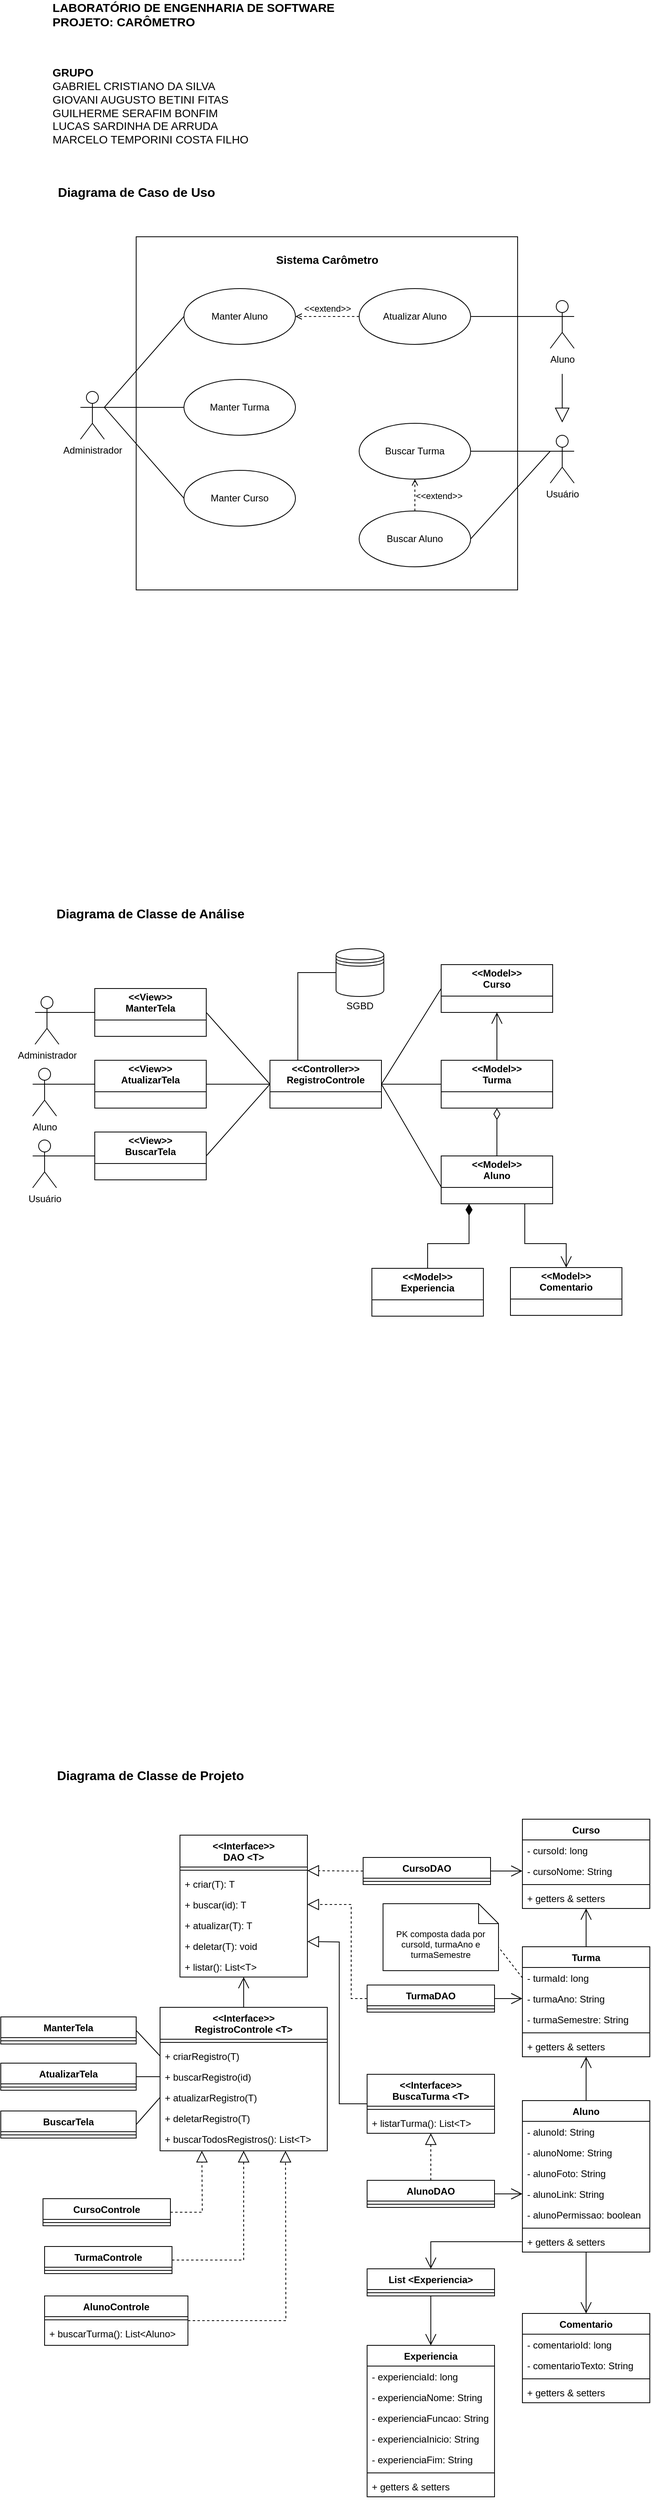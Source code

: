 <mxfile version="24.7.8">
  <diagram name="Page-1" id="gHoctX7T37AAvz-_zObV">
    <mxGraphModel dx="880" dy="483" grid="1" gridSize="10" guides="1" tooltips="1" connect="1" arrows="1" fold="1" page="1" pageScale="1" pageWidth="850" pageHeight="1100" math="0" shadow="0">
      <root>
        <mxCell id="0" />
        <mxCell id="1" parent="0" />
        <mxCell id="jtaIMVUOKQbFZ3Qx_FAC-17" value="" style="rounded=0;whiteSpace=wrap;html=1;fillColor=none;" parent="1" vertex="1">
          <mxGeometry x="185" y="334" width="479" height="443" as="geometry" />
        </mxCell>
        <mxCell id="jtaIMVUOKQbFZ3Qx_FAC-8" value="Manter Turma" style="ellipse;whiteSpace=wrap;html=1;" parent="1" vertex="1">
          <mxGeometry x="245" y="513" width="140" height="70" as="geometry" />
        </mxCell>
        <mxCell id="jtaIMVUOKQbFZ3Qx_FAC-10" value="" style="endArrow=none;html=1;rounded=0;entryX=0;entryY=0.5;entryDx=0;entryDy=0;exitX=1;exitY=0.333;exitDx=0;exitDy=0;exitPerimeter=0;" parent="1" source="1KVN0zQxhIOZLRA4CQc6-15" target="jtaIMVUOKQbFZ3Qx_FAC-8" edge="1">
          <mxGeometry width="50" height="50" relative="1" as="geometry">
            <mxPoint x="84" y="107" as="sourcePoint" />
            <mxPoint x="245" y="144" as="targetPoint" />
          </mxGeometry>
        </mxCell>
        <mxCell id="jtaIMVUOKQbFZ3Qx_FAC-12" value="Sistema Carômetro" style="text;html=1;align=center;verticalAlign=middle;whiteSpace=wrap;rounded=0;fontStyle=1;fontSize=14;" parent="1" vertex="1">
          <mxGeometry x="356.5" y="348" width="136" height="30" as="geometry" />
        </mxCell>
        <mxCell id="jtaIMVUOKQbFZ3Qx_FAC-15" value="Buscar Turma" style="ellipse;whiteSpace=wrap;html=1;" parent="1" vertex="1">
          <mxGeometry x="465" y="568" width="140" height="70" as="geometry" />
        </mxCell>
        <mxCell id="jtaIMVUOKQbFZ3Qx_FAC-16" value="" style="endArrow=none;html=1;rounded=0;entryX=1;entryY=0.5;entryDx=0;entryDy=0;exitX=0;exitY=0.333;exitDx=0;exitDy=0;exitPerimeter=0;" parent="1" source="1KVN0zQxhIOZLRA4CQc6-16" target="jtaIMVUOKQbFZ3Qx_FAC-15" edge="1">
          <mxGeometry width="50" height="50" relative="1" as="geometry">
            <mxPoint x="675" y="648" as="sourcePoint" />
            <mxPoint x="408" y="669" as="targetPoint" />
          </mxGeometry>
        </mxCell>
        <mxCell id="1KVN0zQxhIOZLRA4CQc6-3" value="Buscar Aluno" style="ellipse;whiteSpace=wrap;html=1;" parent="1" vertex="1">
          <mxGeometry x="465" y="678" width="140" height="70" as="geometry" />
        </mxCell>
        <mxCell id="1KVN0zQxhIOZLRA4CQc6-4" value="&amp;lt;&amp;lt;extend&amp;gt;&amp;gt;" style="html=1;verticalAlign=bottom;labelBackgroundColor=none;endArrow=open;endFill=0;dashed=1;rounded=0;exitX=0.5;exitY=0;exitDx=0;exitDy=0;entryX=0.5;entryY=1;entryDx=0;entryDy=0;" parent="1" source="1KVN0zQxhIOZLRA4CQc6-3" target="jtaIMVUOKQbFZ3Qx_FAC-15" edge="1">
          <mxGeometry x="-0.5" y="-30" width="160" relative="1" as="geometry">
            <mxPoint x="356" y="678" as="sourcePoint" />
            <mxPoint x="516" y="678" as="targetPoint" />
            <mxPoint as="offset" />
          </mxGeometry>
        </mxCell>
        <mxCell id="1KVN0zQxhIOZLRA4CQc6-11" value="Diagrama de Caso de Uso" style="text;html=1;align=center;verticalAlign=middle;whiteSpace=wrap;rounded=0;fontSize=16;fontStyle=1" parent="1" vertex="1">
          <mxGeometry x="78" y="263" width="215" height="30" as="geometry" />
        </mxCell>
        <mxCell id="1KVN0zQxhIOZLRA4CQc6-12" value="Diagrama de Classe de Análise" style="text;html=1;align=center;verticalAlign=middle;whiteSpace=wrap;rounded=0;fontSize=16;fontStyle=1" parent="1" vertex="1">
          <mxGeometry x="78" y="1168" width="250" height="30" as="geometry" />
        </mxCell>
        <mxCell id="1KVN0zQxhIOZLRA4CQc6-15" value="Administrador" style="shape=umlActor;verticalLabelPosition=bottom;verticalAlign=top;html=1;" parent="1" vertex="1">
          <mxGeometry x="115" y="528" width="30" height="60" as="geometry" />
        </mxCell>
        <mxCell id="1KVN0zQxhIOZLRA4CQc6-16" value="Usuário" style="shape=umlActor;verticalLabelPosition=bottom;verticalAlign=top;html=1;" parent="1" vertex="1">
          <mxGeometry x="705" y="583" width="30" height="60" as="geometry" />
        </mxCell>
        <mxCell id="1KVN0zQxhIOZLRA4CQc6-23" value="Atualizar Aluno" style="ellipse;whiteSpace=wrap;html=1;" parent="1" vertex="1">
          <mxGeometry x="465" y="399" width="140" height="70" as="geometry" />
        </mxCell>
        <mxCell id="1KVN0zQxhIOZLRA4CQc6-24" value="" style="endArrow=none;html=1;rounded=0;entryX=1;entryY=0.5;entryDx=0;entryDy=0;exitX=0;exitY=0.333;exitDx=0;exitDy=0;exitPerimeter=0;" parent="1" source="1KVN0zQxhIOZLRA4CQc6-106" target="1KVN0zQxhIOZLRA4CQc6-23" edge="1">
          <mxGeometry width="50" height="50" relative="1" as="geometry">
            <mxPoint x="705" y="491.5" as="sourcePoint" />
            <mxPoint x="214" y="404" as="targetPoint" />
          </mxGeometry>
        </mxCell>
        <mxCell id="1KVN0zQxhIOZLRA4CQc6-27" value="Manter Curso" style="ellipse;whiteSpace=wrap;html=1;" parent="1" vertex="1">
          <mxGeometry x="245" y="627" width="140" height="70" as="geometry" />
        </mxCell>
        <mxCell id="1KVN0zQxhIOZLRA4CQc6-28" value="Manter Aluno" style="ellipse;whiteSpace=wrap;html=1;" parent="1" vertex="1">
          <mxGeometry x="245" y="399" width="140" height="70" as="geometry" />
        </mxCell>
        <mxCell id="1KVN0zQxhIOZLRA4CQc6-52" value="" style="endArrow=none;html=1;rounded=0;entryX=0;entryY=0.5;entryDx=0;entryDy=0;exitX=1;exitY=0.333;exitDx=0;exitDy=0;exitPerimeter=0;" parent="1" source="1KVN0zQxhIOZLRA4CQc6-15" target="1KVN0zQxhIOZLRA4CQc6-28" edge="1">
          <mxGeometry width="50" height="50" relative="1" as="geometry">
            <mxPoint x="104" y="155" as="sourcePoint" />
            <mxPoint x="255" y="155" as="targetPoint" />
          </mxGeometry>
        </mxCell>
        <mxCell id="1KVN0zQxhIOZLRA4CQc6-97" value="&lt;p style=&quot;margin:0px;margin-top:4px;text-align:center;&quot;&gt;&lt;b&gt;&amp;lt;&amp;lt;View&amp;gt;&amp;gt;&lt;br&gt;Manter&lt;/b&gt;&lt;b&gt;Tela&lt;/b&gt;&lt;/p&gt;&lt;hr style=&quot;border-style:solid;&quot; size=&quot;1&quot;&gt;&lt;div style=&quot;height:2px;&quot;&gt;&lt;/div&gt;" style="verticalAlign=top;align=left;overflow=fill;html=1;whiteSpace=wrap;" parent="1" vertex="1">
          <mxGeometry x="133" y="1277" width="140" height="60" as="geometry" />
        </mxCell>
        <mxCell id="1KVN0zQxhIOZLRA4CQc6-98" value="&lt;p style=&quot;margin:0px;margin-top:4px;text-align:center;&quot;&gt;&lt;b&gt;&amp;lt;&amp;lt;View&amp;gt;&amp;gt;&lt;br&gt;Busca&lt;/b&gt;&lt;b&gt;rTela&lt;/b&gt;&lt;/p&gt;&lt;hr style=&quot;border-style:solid;&quot; size=&quot;1&quot;&gt;&lt;div style=&quot;height:2px;&quot;&gt;&lt;/div&gt;" style="verticalAlign=top;align=left;overflow=fill;html=1;whiteSpace=wrap;" parent="1" vertex="1">
          <mxGeometry x="133" y="1457" width="140" height="60" as="geometry" />
        </mxCell>
        <mxCell id="1KVN0zQxhIOZLRA4CQc6-102" value="" style="endArrow=none;html=1;rounded=0;entryX=1;entryY=0.5;entryDx=0;entryDy=0;exitX=0;exitY=0.333;exitDx=0;exitDy=0;exitPerimeter=0;" parent="1" source="1KVN0zQxhIOZLRA4CQc6-16" target="1KVN0zQxhIOZLRA4CQc6-3" edge="1">
          <mxGeometry width="50" height="50" relative="1" as="geometry">
            <mxPoint x="115" y="613" as="sourcePoint" />
            <mxPoint x="266" y="613" as="targetPoint" />
          </mxGeometry>
        </mxCell>
        <mxCell id="1KVN0zQxhIOZLRA4CQc6-106" value="Aluno" style="shape=umlActor;verticalLabelPosition=bottom;verticalAlign=top;html=1;" parent="1" vertex="1">
          <mxGeometry x="705" y="414" width="30" height="60" as="geometry" />
        </mxCell>
        <mxCell id="1KVN0zQxhIOZLRA4CQc6-108" value="&amp;lt;&amp;lt;extend&amp;gt;&amp;gt;" style="html=1;verticalAlign=bottom;labelBackgroundColor=none;endArrow=open;endFill=0;dashed=1;rounded=0;exitX=0;exitY=0.5;exitDx=0;exitDy=0;entryX=1;entryY=0.5;entryDx=0;entryDy=0;" parent="1" source="1KVN0zQxhIOZLRA4CQc6-23" target="1KVN0zQxhIOZLRA4CQc6-28" edge="1">
          <mxGeometry y="-1" width="160" relative="1" as="geometry">
            <mxPoint x="545" y="543" as="sourcePoint" />
            <mxPoint x="545" y="503" as="targetPoint" />
            <mxPoint as="offset" />
          </mxGeometry>
        </mxCell>
        <mxCell id="1KVN0zQxhIOZLRA4CQc6-115" value="&lt;p style=&quot;margin:0px;margin-top:4px;text-align:center;&quot;&gt;&lt;b&gt;&amp;lt;&amp;lt;Controller&amp;gt;&amp;gt;&lt;br&gt;Registro&lt;/b&gt;&lt;b&gt;Controle&lt;/b&gt;&lt;/p&gt;&lt;hr size=&quot;1&quot; style=&quot;border-style:solid;&quot;&gt;&lt;div style=&quot;height:2px;&quot;&gt;&lt;/div&gt;" style="verticalAlign=top;align=left;overflow=fill;html=1;whiteSpace=wrap;" parent="1" vertex="1">
          <mxGeometry x="353" y="1367" width="140" height="60" as="geometry" />
        </mxCell>
        <mxCell id="1KVN0zQxhIOZLRA4CQc6-116" value="" style="endArrow=none;html=1;rounded=0;entryX=0;entryY=0.5;entryDx=0;entryDy=0;exitX=1;exitY=0.5;exitDx=0;exitDy=0;" parent="1" source="1KVN0zQxhIOZLRA4CQc6-98" target="1KVN0zQxhIOZLRA4CQc6-115" edge="1">
          <mxGeometry width="50" height="50" relative="1" as="geometry">
            <mxPoint x="193" y="1397" as="sourcePoint" />
            <mxPoint x="243" y="1347" as="targetPoint" />
          </mxGeometry>
        </mxCell>
        <mxCell id="1KVN0zQxhIOZLRA4CQc6-117" value="&lt;p style=&quot;margin:0px;margin-top:4px;text-align:center;&quot;&gt;&lt;b&gt;&amp;lt;&amp;lt;Model&amp;gt;&amp;gt;&lt;br&gt;Curso&lt;/b&gt;&lt;br&gt;&lt;/p&gt;&lt;hr size=&quot;1&quot; style=&quot;border-style:solid;&quot;&gt;&lt;div style=&quot;height:2px;&quot;&gt;&lt;/div&gt;" style="verticalAlign=top;align=left;overflow=fill;html=1;whiteSpace=wrap;" parent="1" vertex="1">
          <mxGeometry x="568" y="1247" width="140" height="60" as="geometry" />
        </mxCell>
        <mxCell id="1KVN0zQxhIOZLRA4CQc6-118" value="" style="endArrow=none;html=1;rounded=0;entryX=0;entryY=0.5;entryDx=0;entryDy=0;exitX=1;exitY=0.5;exitDx=0;exitDy=0;" parent="1" source="1KVN0zQxhIOZLRA4CQc6-97" target="1KVN0zQxhIOZLRA4CQc6-115" edge="1">
          <mxGeometry width="50" height="50" relative="1" as="geometry">
            <mxPoint x="283" y="1527" as="sourcePoint" />
            <mxPoint x="353" y="1417" as="targetPoint" />
          </mxGeometry>
        </mxCell>
        <mxCell id="1KVN0zQxhIOZLRA4CQc6-119" value="&lt;p style=&quot;margin:0px;margin-top:4px;text-align:center;&quot;&gt;&lt;b&gt;&amp;lt;&amp;lt;Model&amp;gt;&amp;gt;&lt;br&gt;&lt;/b&gt;&lt;b&gt;Turma&lt;/b&gt;&lt;br&gt;&lt;/p&gt;&lt;hr size=&quot;1&quot; style=&quot;border-style:solid;&quot;&gt;&lt;div style=&quot;height:2px;&quot;&gt;&lt;/div&gt;" style="verticalAlign=top;align=left;overflow=fill;html=1;whiteSpace=wrap;" parent="1" vertex="1">
          <mxGeometry x="568" y="1367" width="140" height="60" as="geometry" />
        </mxCell>
        <mxCell id="1KVN0zQxhIOZLRA4CQc6-120" value="&lt;p style=&quot;margin:0px;margin-top:4px;text-align:center;&quot;&gt;&lt;b&gt;&amp;lt;&amp;lt;Model&amp;gt;&amp;gt;&lt;br&gt;&lt;/b&gt;&lt;b&gt;Aluno&lt;/b&gt;&lt;br&gt;&lt;/p&gt;&lt;hr size=&quot;1&quot; style=&quot;border-style:solid;&quot;&gt;&lt;div style=&quot;height:2px;&quot;&gt;&lt;/div&gt;" style="verticalAlign=top;align=left;overflow=fill;html=1;whiteSpace=wrap;" parent="1" vertex="1">
          <mxGeometry x="568" y="1487" width="140" height="60" as="geometry" />
        </mxCell>
        <mxCell id="1KVN0zQxhIOZLRA4CQc6-121" value="" style="endArrow=none;html=1;rounded=0;entryX=0;entryY=0.5;entryDx=0;entryDy=0;exitX=1;exitY=0.5;exitDx=0;exitDy=0;" parent="1" source="1KVN0zQxhIOZLRA4CQc6-115" target="1KVN0zQxhIOZLRA4CQc6-117" edge="1">
          <mxGeometry width="50" height="50" relative="1" as="geometry">
            <mxPoint x="283" y="1287" as="sourcePoint" />
            <mxPoint x="363" y="1407" as="targetPoint" />
          </mxGeometry>
        </mxCell>
        <mxCell id="1KVN0zQxhIOZLRA4CQc6-122" value="" style="endArrow=none;html=1;rounded=0;entryX=0;entryY=0.5;entryDx=0;entryDy=0;exitX=1;exitY=0.5;exitDx=0;exitDy=0;" parent="1" source="1KVN0zQxhIOZLRA4CQc6-115" target="1KVN0zQxhIOZLRA4CQc6-119" edge="1">
          <mxGeometry width="50" height="50" relative="1" as="geometry">
            <mxPoint x="293" y="1297" as="sourcePoint" />
            <mxPoint x="373" y="1417" as="targetPoint" />
          </mxGeometry>
        </mxCell>
        <mxCell id="1KVN0zQxhIOZLRA4CQc6-123" value="" style="endArrow=none;html=1;rounded=0;entryX=0;entryY=0.65;entryDx=0;entryDy=0;exitX=1;exitY=0.5;exitDx=0;exitDy=0;entryPerimeter=0;" parent="1" source="1KVN0zQxhIOZLRA4CQc6-115" target="1KVN0zQxhIOZLRA4CQc6-120" edge="1">
          <mxGeometry width="50" height="50" relative="1" as="geometry">
            <mxPoint x="303" y="1307" as="sourcePoint" />
            <mxPoint x="383" y="1427" as="targetPoint" />
          </mxGeometry>
        </mxCell>
        <mxCell id="1KVN0zQxhIOZLRA4CQc6-124" value="" style="endArrow=open;html=1;rounded=0;entryX=0.5;entryY=1;entryDx=0;entryDy=0;endFill=0;endSize=12;" parent="1" source="1KVN0zQxhIOZLRA4CQc6-119" target="1KVN0zQxhIOZLRA4CQc6-117" edge="1">
          <mxGeometry width="50" height="50" relative="1" as="geometry">
            <mxPoint x="503" y="1407" as="sourcePoint" />
            <mxPoint x="582" y="1287" as="targetPoint" />
          </mxGeometry>
        </mxCell>
        <mxCell id="1KVN0zQxhIOZLRA4CQc6-125" value="" style="endArrow=diamondThin;html=1;rounded=0;entryX=0.5;entryY=1;entryDx=0;entryDy=0;exitX=0.5;exitY=0;exitDx=0;exitDy=0;endFill=0;endSize=12;" parent="1" source="1KVN0zQxhIOZLRA4CQc6-120" target="1KVN0zQxhIOZLRA4CQc6-119" edge="1">
          <mxGeometry width="50" height="50" relative="1" as="geometry">
            <mxPoint x="652" y="1377" as="sourcePoint" />
            <mxPoint x="652" y="1317" as="targetPoint" />
          </mxGeometry>
        </mxCell>
        <mxCell id="1KVN0zQxhIOZLRA4CQc6-130" value="Diagrama de Classe de Projeto" style="text;html=1;align=center;verticalAlign=middle;whiteSpace=wrap;rounded=0;fontSize=16;fontStyle=1" parent="1" vertex="1">
          <mxGeometry x="78" y="2249" width="250" height="30" as="geometry" />
        </mxCell>
        <mxCell id="EvT7SsRlxUWs8ee3FD5g-1" value="Curso" style="swimlane;fontStyle=1;align=center;verticalAlign=top;childLayout=stackLayout;horizontal=1;startSize=26;horizontalStack=0;resizeParent=1;resizeParentMax=0;resizeLast=0;collapsible=1;marginBottom=0;whiteSpace=wrap;html=1;" parent="1" vertex="1">
          <mxGeometry x="670" y="2319" width="160" height="112" as="geometry" />
        </mxCell>
        <mxCell id="EvT7SsRlxUWs8ee3FD5g-42" value="- cursoId: long" style="text;strokeColor=none;fillColor=none;align=left;verticalAlign=top;spacingLeft=4;spacingRight=4;overflow=hidden;rotatable=0;points=[[0,0.5],[1,0.5]];portConstraint=eastwest;whiteSpace=wrap;html=1;" parent="EvT7SsRlxUWs8ee3FD5g-1" vertex="1">
          <mxGeometry y="26" width="160" height="26" as="geometry" />
        </mxCell>
        <mxCell id="EvT7SsRlxUWs8ee3FD5g-5" value="- cursoNome: String" style="text;strokeColor=none;fillColor=none;align=left;verticalAlign=top;spacingLeft=4;spacingRight=4;overflow=hidden;rotatable=0;points=[[0,0.5],[1,0.5]];portConstraint=eastwest;whiteSpace=wrap;html=1;" parent="EvT7SsRlxUWs8ee3FD5g-1" vertex="1">
          <mxGeometry y="52" width="160" height="26" as="geometry" />
        </mxCell>
        <mxCell id="EvT7SsRlxUWs8ee3FD5g-3" value="" style="line;strokeWidth=1;fillColor=none;align=left;verticalAlign=middle;spacingTop=-1;spacingLeft=3;spacingRight=3;rotatable=0;labelPosition=right;points=[];portConstraint=eastwest;strokeColor=inherit;" parent="EvT7SsRlxUWs8ee3FD5g-1" vertex="1">
          <mxGeometry y="78" width="160" height="8" as="geometry" />
        </mxCell>
        <mxCell id="EvT7SsRlxUWs8ee3FD5g-4" value="+ getters &amp;amp; setters" style="text;strokeColor=none;fillColor=none;align=left;verticalAlign=top;spacingLeft=4;spacingRight=4;overflow=hidden;rotatable=0;points=[[0,0.5],[1,0.5]];portConstraint=eastwest;whiteSpace=wrap;html=1;" parent="EvT7SsRlxUWs8ee3FD5g-1" vertex="1">
          <mxGeometry y="86" width="160" height="26" as="geometry" />
        </mxCell>
        <mxCell id="EvT7SsRlxUWs8ee3FD5g-6" value="Turma" style="swimlane;fontStyle=1;align=center;verticalAlign=top;childLayout=stackLayout;horizontal=1;startSize=26;horizontalStack=0;resizeParent=1;resizeParentMax=0;resizeLast=0;collapsible=1;marginBottom=0;whiteSpace=wrap;html=1;" parent="1" vertex="1">
          <mxGeometry x="670" y="2479" width="160" height="138" as="geometry" />
        </mxCell>
        <mxCell id="EvT7SsRlxUWs8ee3FD5g-43" value="- turmaId: long" style="text;strokeColor=none;fillColor=none;align=left;verticalAlign=top;spacingLeft=4;spacingRight=4;overflow=hidden;rotatable=0;points=[[0,0.5],[1,0.5]];portConstraint=eastwest;whiteSpace=wrap;html=1;" parent="EvT7SsRlxUWs8ee3FD5g-6" vertex="1">
          <mxGeometry y="26" width="160" height="26" as="geometry" />
        </mxCell>
        <mxCell id="EvT7SsRlxUWs8ee3FD5g-7" value="- turmaAno: String" style="text;strokeColor=none;fillColor=none;align=left;verticalAlign=top;spacingLeft=4;spacingRight=4;overflow=hidden;rotatable=0;points=[[0,0.5],[1,0.5]];portConstraint=eastwest;whiteSpace=wrap;html=1;" parent="EvT7SsRlxUWs8ee3FD5g-6" vertex="1">
          <mxGeometry y="52" width="160" height="26" as="geometry" />
        </mxCell>
        <mxCell id="EvT7SsRlxUWs8ee3FD5g-10" value="- turmaSemestre: String" style="text;strokeColor=none;fillColor=none;align=left;verticalAlign=top;spacingLeft=4;spacingRight=4;overflow=hidden;rotatable=0;points=[[0,0.5],[1,0.5]];portConstraint=eastwest;whiteSpace=wrap;html=1;" parent="EvT7SsRlxUWs8ee3FD5g-6" vertex="1">
          <mxGeometry y="78" width="160" height="26" as="geometry" />
        </mxCell>
        <mxCell id="EvT7SsRlxUWs8ee3FD5g-8" value="" style="line;strokeWidth=1;fillColor=none;align=left;verticalAlign=middle;spacingTop=-1;spacingLeft=3;spacingRight=3;rotatable=0;labelPosition=right;points=[];portConstraint=eastwest;strokeColor=inherit;" parent="EvT7SsRlxUWs8ee3FD5g-6" vertex="1">
          <mxGeometry y="104" width="160" height="8" as="geometry" />
        </mxCell>
        <mxCell id="EvT7SsRlxUWs8ee3FD5g-9" value="+ getters &amp;amp; setters" style="text;strokeColor=none;fillColor=none;align=left;verticalAlign=top;spacingLeft=4;spacingRight=4;overflow=hidden;rotatable=0;points=[[0,0.5],[1,0.5]];portConstraint=eastwest;whiteSpace=wrap;html=1;" parent="EvT7SsRlxUWs8ee3FD5g-6" vertex="1">
          <mxGeometry y="112" width="160" height="26" as="geometry" />
        </mxCell>
        <mxCell id="EvT7SsRlxUWs8ee3FD5g-13" value="Aluno" style="swimlane;fontStyle=1;align=center;verticalAlign=top;childLayout=stackLayout;horizontal=1;startSize=26;horizontalStack=0;resizeParent=1;resizeParentMax=0;resizeLast=0;collapsible=1;marginBottom=0;whiteSpace=wrap;html=1;" parent="1" vertex="1">
          <mxGeometry x="670" y="2672" width="160" height="190" as="geometry" />
        </mxCell>
        <mxCell id="EvT7SsRlxUWs8ee3FD5g-93" value="- alunoId: String" style="text;strokeColor=none;fillColor=none;align=left;verticalAlign=top;spacingLeft=4;spacingRight=4;overflow=hidden;rotatable=0;points=[[0,0.5],[1,0.5]];portConstraint=eastwest;whiteSpace=wrap;html=1;" parent="EvT7SsRlxUWs8ee3FD5g-13" vertex="1">
          <mxGeometry y="26" width="160" height="26" as="geometry" />
        </mxCell>
        <mxCell id="EvT7SsRlxUWs8ee3FD5g-17" value="- alunoNome: String" style="text;strokeColor=none;fillColor=none;align=left;verticalAlign=top;spacingLeft=4;spacingRight=4;overflow=hidden;rotatable=0;points=[[0,0.5],[1,0.5]];portConstraint=eastwest;whiteSpace=wrap;html=1;" parent="EvT7SsRlxUWs8ee3FD5g-13" vertex="1">
          <mxGeometry y="52" width="160" height="26" as="geometry" />
        </mxCell>
        <mxCell id="EvT7SsRlxUWs8ee3FD5g-23" value="- alunoFoto: String" style="text;strokeColor=none;fillColor=none;align=left;verticalAlign=top;spacingLeft=4;spacingRight=4;overflow=hidden;rotatable=0;points=[[0,0.5],[1,0.5]];portConstraint=eastwest;whiteSpace=wrap;html=1;" parent="EvT7SsRlxUWs8ee3FD5g-13" vertex="1">
          <mxGeometry y="78" width="160" height="26" as="geometry" />
        </mxCell>
        <mxCell id="EvT7SsRlxUWs8ee3FD5g-24" value="- alunoLink: String" style="text;strokeColor=none;fillColor=none;align=left;verticalAlign=top;spacingLeft=4;spacingRight=4;overflow=hidden;rotatable=0;points=[[0,0.5],[1,0.5]];portConstraint=eastwest;whiteSpace=wrap;html=1;" parent="EvT7SsRlxUWs8ee3FD5g-13" vertex="1">
          <mxGeometry y="104" width="160" height="26" as="geometry" />
        </mxCell>
        <mxCell id="EvT7SsRlxUWs8ee3FD5g-27" value="- alunoPermissao: boolean" style="text;strokeColor=none;fillColor=none;align=left;verticalAlign=top;spacingLeft=4;spacingRight=4;overflow=hidden;rotatable=0;points=[[0,0.5],[1,0.5]];portConstraint=eastwest;whiteSpace=wrap;html=1;" parent="EvT7SsRlxUWs8ee3FD5g-13" vertex="1">
          <mxGeometry y="130" width="160" height="26" as="geometry" />
        </mxCell>
        <mxCell id="EvT7SsRlxUWs8ee3FD5g-15" value="" style="line;strokeWidth=1;fillColor=none;align=left;verticalAlign=middle;spacingTop=-1;spacingLeft=3;spacingRight=3;rotatable=0;labelPosition=right;points=[];portConstraint=eastwest;strokeColor=inherit;" parent="EvT7SsRlxUWs8ee3FD5g-13" vertex="1">
          <mxGeometry y="156" width="160" height="8" as="geometry" />
        </mxCell>
        <mxCell id="EvT7SsRlxUWs8ee3FD5g-16" value="+ getters &amp;amp; setters" style="text;strokeColor=none;fillColor=none;align=left;verticalAlign=top;spacingLeft=4;spacingRight=4;overflow=hidden;rotatable=0;points=[[0,0.5],[1,0.5]];portConstraint=eastwest;whiteSpace=wrap;html=1;" parent="EvT7SsRlxUWs8ee3FD5g-13" vertex="1">
          <mxGeometry y="164" width="160" height="26" as="geometry" />
        </mxCell>
        <mxCell id="EvT7SsRlxUWs8ee3FD5g-18" value="" style="endArrow=open;html=1;rounded=0;entryX=0.5;entryY=1;entryDx=0;entryDy=0;exitX=0.5;exitY=0;exitDx=0;exitDy=0;endFill=0;endSize=12;" parent="1" source="EvT7SsRlxUWs8ee3FD5g-6" target="EvT7SsRlxUWs8ee3FD5g-1" edge="1">
          <mxGeometry width="50" height="50" relative="1" as="geometry">
            <mxPoint x="430" y="2639" as="sourcePoint" />
            <mxPoint x="480" y="2589" as="targetPoint" />
          </mxGeometry>
        </mxCell>
        <mxCell id="EvT7SsRlxUWs8ee3FD5g-28" value="&amp;lt;&amp;lt;Interface&amp;gt;&amp;gt;&lt;br&gt;RegistroControle &amp;lt;T&amp;gt;" style="swimlane;fontStyle=1;align=center;verticalAlign=top;childLayout=stackLayout;horizontal=1;startSize=40;horizontalStack=0;resizeParent=1;resizeParentMax=0;resizeLast=0;collapsible=1;marginBottom=0;whiteSpace=wrap;html=1;" parent="1" vertex="1">
          <mxGeometry x="215" y="2555" width="210" height="180" as="geometry" />
        </mxCell>
        <mxCell id="EvT7SsRlxUWs8ee3FD5g-30" value="" style="line;strokeWidth=1;fillColor=none;align=left;verticalAlign=middle;spacingTop=-1;spacingLeft=3;spacingRight=3;rotatable=0;labelPosition=right;points=[];portConstraint=eastwest;strokeColor=inherit;" parent="EvT7SsRlxUWs8ee3FD5g-28" vertex="1">
          <mxGeometry y="40" width="210" height="8" as="geometry" />
        </mxCell>
        <mxCell id="EvT7SsRlxUWs8ee3FD5g-90" value="+ criarRegistro(T)" style="text;strokeColor=none;fillColor=none;align=left;verticalAlign=top;spacingLeft=4;spacingRight=4;overflow=hidden;rotatable=0;points=[[0,0.5],[1,0.5]];portConstraint=eastwest;whiteSpace=wrap;html=1;" parent="EvT7SsRlxUWs8ee3FD5g-28" vertex="1">
          <mxGeometry y="48" width="210" height="26" as="geometry" />
        </mxCell>
        <mxCell id="EvT7SsRlxUWs8ee3FD5g-91" value="+ buscarRegistro(id)" style="text;strokeColor=none;fillColor=none;align=left;verticalAlign=top;spacingLeft=4;spacingRight=4;overflow=hidden;rotatable=0;points=[[0,0.5],[1,0.5]];portConstraint=eastwest;whiteSpace=wrap;html=1;" parent="EvT7SsRlxUWs8ee3FD5g-28" vertex="1">
          <mxGeometry y="74" width="210" height="26" as="geometry" />
        </mxCell>
        <mxCell id="EvT7SsRlxUWs8ee3FD5g-77" value="+ atualizarRegistro(T)" style="text;strokeColor=none;fillColor=none;align=left;verticalAlign=top;spacingLeft=4;spacingRight=4;overflow=hidden;rotatable=0;points=[[0,0.5],[1,0.5]];portConstraint=eastwest;whiteSpace=wrap;html=1;" parent="EvT7SsRlxUWs8ee3FD5g-28" vertex="1">
          <mxGeometry y="100" width="210" height="26" as="geometry" />
        </mxCell>
        <mxCell id="EvT7SsRlxUWs8ee3FD5g-92" value="+ deletarRegistro(T)" style="text;strokeColor=none;fillColor=none;align=left;verticalAlign=top;spacingLeft=4;spacingRight=4;overflow=hidden;rotatable=0;points=[[0,0.5],[1,0.5]];portConstraint=eastwest;whiteSpace=wrap;html=1;" parent="EvT7SsRlxUWs8ee3FD5g-28" vertex="1">
          <mxGeometry y="126" width="210" height="26" as="geometry" />
        </mxCell>
        <mxCell id="DcCdLXvu-ToFqq5gJT1J-1" value="+ buscarTodosRegistros(): List&amp;lt;T&amp;gt;" style="text;strokeColor=none;fillColor=none;align=left;verticalAlign=top;spacingLeft=4;spacingRight=4;overflow=hidden;rotatable=0;points=[[0,0.5],[1,0.5]];portConstraint=eastwest;whiteSpace=wrap;html=1;" parent="EvT7SsRlxUWs8ee3FD5g-28" vertex="1">
          <mxGeometry y="152" width="210" height="28" as="geometry" />
        </mxCell>
        <mxCell id="EvT7SsRlxUWs8ee3FD5g-32" value="&amp;lt;&amp;lt;Interface&amp;gt;&amp;gt;&lt;br&gt;DAO &amp;lt;T&amp;gt;" style="swimlane;fontStyle=1;align=center;verticalAlign=top;childLayout=stackLayout;horizontal=1;startSize=40;horizontalStack=0;resizeParent=1;resizeParentMax=0;resizeLast=0;collapsible=1;marginBottom=0;whiteSpace=wrap;html=1;" parent="1" vertex="1">
          <mxGeometry x="240" y="2339" width="160" height="178" as="geometry" />
        </mxCell>
        <mxCell id="EvT7SsRlxUWs8ee3FD5g-33" value="" style="line;strokeWidth=1;fillColor=none;align=left;verticalAlign=middle;spacingTop=-1;spacingLeft=3;spacingRight=3;rotatable=0;labelPosition=right;points=[];portConstraint=eastwest;strokeColor=inherit;" parent="EvT7SsRlxUWs8ee3FD5g-32" vertex="1">
          <mxGeometry y="40" width="160" height="8" as="geometry" />
        </mxCell>
        <mxCell id="EvT7SsRlxUWs8ee3FD5g-34" value="+ criar(T): T" style="text;strokeColor=none;fillColor=none;align=left;verticalAlign=top;spacingLeft=4;spacingRight=4;overflow=hidden;rotatable=0;points=[[0,0.5],[1,0.5]];portConstraint=eastwest;whiteSpace=wrap;html=1;" parent="EvT7SsRlxUWs8ee3FD5g-32" vertex="1">
          <mxGeometry y="48" width="160" height="26" as="geometry" />
        </mxCell>
        <mxCell id="EvT7SsRlxUWs8ee3FD5g-46" value="+ buscar(id): T" style="text;strokeColor=none;fillColor=none;align=left;verticalAlign=top;spacingLeft=4;spacingRight=4;overflow=hidden;rotatable=0;points=[[0,0.5],[1,0.5]];portConstraint=eastwest;whiteSpace=wrap;html=1;" parent="EvT7SsRlxUWs8ee3FD5g-32" vertex="1">
          <mxGeometry y="74" width="160" height="26" as="geometry" />
        </mxCell>
        <mxCell id="EvT7SsRlxUWs8ee3FD5g-44" value="+ atualizar(T): T" style="text;strokeColor=none;fillColor=none;align=left;verticalAlign=top;spacingLeft=4;spacingRight=4;overflow=hidden;rotatable=0;points=[[0,0.5],[1,0.5]];portConstraint=eastwest;whiteSpace=wrap;html=1;" parent="EvT7SsRlxUWs8ee3FD5g-32" vertex="1">
          <mxGeometry y="100" width="160" height="26" as="geometry" />
        </mxCell>
        <mxCell id="EvT7SsRlxUWs8ee3FD5g-45" value="+ deletar(T): void" style="text;strokeColor=none;fillColor=none;align=left;verticalAlign=top;spacingLeft=4;spacingRight=4;overflow=hidden;rotatable=0;points=[[0,0.5],[1,0.5]];portConstraint=eastwest;whiteSpace=wrap;html=1;" parent="EvT7SsRlxUWs8ee3FD5g-32" vertex="1">
          <mxGeometry y="126" width="160" height="26" as="geometry" />
        </mxCell>
        <mxCell id="DcCdLXvu-ToFqq5gJT1J-2" value="+ listar(): List&amp;lt;T&amp;gt;" style="text;strokeColor=none;fillColor=none;align=left;verticalAlign=top;spacingLeft=4;spacingRight=4;overflow=hidden;rotatable=0;points=[[0,0.5],[1,0.5]];portConstraint=eastwest;whiteSpace=wrap;html=1;" parent="EvT7SsRlxUWs8ee3FD5g-32" vertex="1">
          <mxGeometry y="152" width="160" height="26" as="geometry" />
        </mxCell>
        <mxCell id="EvT7SsRlxUWs8ee3FD5g-37" value="" style="endArrow=block;endSize=16;endFill=0;html=1;rounded=0;" parent="1" edge="1">
          <mxGeometry width="160" relative="1" as="geometry">
            <mxPoint x="720" y="506" as="sourcePoint" />
            <mxPoint x="720" y="567" as="targetPoint" />
          </mxGeometry>
        </mxCell>
        <mxCell id="EvT7SsRlxUWs8ee3FD5g-40" value="&lt;p style=&quot;margin:0px;margin-top:4px;text-align:center;&quot;&gt;&lt;b&gt;&amp;lt;&amp;lt;View&amp;gt;&amp;gt;&lt;br&gt;Atualizar&lt;/b&gt;&lt;b&gt;Tela&lt;/b&gt;&lt;/p&gt;&lt;hr style=&quot;border-style:solid;&quot; size=&quot;1&quot;&gt;&lt;div style=&quot;height:2px;&quot;&gt;&lt;/div&gt;" style="verticalAlign=top;align=left;overflow=fill;html=1;whiteSpace=wrap;" parent="1" vertex="1">
          <mxGeometry x="133" y="1367" width="140" height="60" as="geometry" />
        </mxCell>
        <mxCell id="EvT7SsRlxUWs8ee3FD5g-41" value="" style="endArrow=none;html=1;rounded=0;entryX=0;entryY=0.5;entryDx=0;entryDy=0;exitX=1;exitY=0.5;exitDx=0;exitDy=0;" parent="1" source="EvT7SsRlxUWs8ee3FD5g-40" target="1KVN0zQxhIOZLRA4CQc6-115" edge="1">
          <mxGeometry width="50" height="50" relative="1" as="geometry">
            <mxPoint x="395" y="1507" as="sourcePoint" />
            <mxPoint x="445" y="1457" as="targetPoint" />
          </mxGeometry>
        </mxCell>
        <mxCell id="EvT7SsRlxUWs8ee3FD5g-47" value="CursoDAO" style="swimlane;fontStyle=1;align=center;verticalAlign=top;childLayout=stackLayout;horizontal=1;startSize=26;horizontalStack=0;resizeParent=1;resizeParentMax=0;resizeLast=0;collapsible=1;marginBottom=0;whiteSpace=wrap;html=1;" parent="1" vertex="1">
          <mxGeometry x="470" y="2367" width="160" height="34" as="geometry" />
        </mxCell>
        <mxCell id="EvT7SsRlxUWs8ee3FD5g-50" value="" style="line;strokeWidth=1;fillColor=none;align=left;verticalAlign=middle;spacingTop=-1;spacingLeft=3;spacingRight=3;rotatable=0;labelPosition=right;points=[];portConstraint=eastwest;strokeColor=inherit;" parent="EvT7SsRlxUWs8ee3FD5g-47" vertex="1">
          <mxGeometry y="26" width="160" height="8" as="geometry" />
        </mxCell>
        <mxCell id="EvT7SsRlxUWs8ee3FD5g-52" value="TurmaDAO" style="swimlane;fontStyle=1;align=center;verticalAlign=top;childLayout=stackLayout;horizontal=1;startSize=26;horizontalStack=0;resizeParent=1;resizeParentMax=0;resizeLast=0;collapsible=1;marginBottom=0;whiteSpace=wrap;html=1;" parent="1" vertex="1">
          <mxGeometry x="475" y="2527" width="160" height="34" as="geometry" />
        </mxCell>
        <mxCell id="EvT7SsRlxUWs8ee3FD5g-56" value="" style="line;strokeWidth=1;fillColor=none;align=left;verticalAlign=middle;spacingTop=-1;spacingLeft=3;spacingRight=3;rotatable=0;labelPosition=right;points=[];portConstraint=eastwest;strokeColor=inherit;" parent="EvT7SsRlxUWs8ee3FD5g-52" vertex="1">
          <mxGeometry y="26" width="160" height="8" as="geometry" />
        </mxCell>
        <mxCell id="EvT7SsRlxUWs8ee3FD5g-58" value="AlunoDAO" style="swimlane;fontStyle=1;align=center;verticalAlign=top;childLayout=stackLayout;horizontal=1;startSize=26;horizontalStack=0;resizeParent=1;resizeParentMax=0;resizeLast=0;collapsible=1;marginBottom=0;whiteSpace=wrap;html=1;" parent="1" vertex="1">
          <mxGeometry x="475" y="2772" width="160" height="34" as="geometry" />
        </mxCell>
        <mxCell id="EvT7SsRlxUWs8ee3FD5g-65" value="" style="line;strokeWidth=1;fillColor=none;align=left;verticalAlign=middle;spacingTop=-1;spacingLeft=3;spacingRight=3;rotatable=0;labelPosition=right;points=[];portConstraint=eastwest;strokeColor=inherit;" parent="EvT7SsRlxUWs8ee3FD5g-58" vertex="1">
          <mxGeometry y="26" width="160" height="8" as="geometry" />
        </mxCell>
        <mxCell id="EvT7SsRlxUWs8ee3FD5g-67" value="" style="endArrow=open;html=1;rounded=0;entryX=0;entryY=0.5;entryDx=0;entryDy=0;exitX=1;exitY=0.5;exitDx=0;exitDy=0;endFill=0;endSize=12;" parent="1" source="EvT7SsRlxUWs8ee3FD5g-47" target="EvT7SsRlxUWs8ee3FD5g-5" edge="1">
          <mxGeometry width="50" height="50" relative="1" as="geometry">
            <mxPoint x="430" y="2579" as="sourcePoint" />
            <mxPoint x="480" y="2529" as="targetPoint" />
          </mxGeometry>
        </mxCell>
        <mxCell id="EvT7SsRlxUWs8ee3FD5g-68" value="" style="endArrow=open;html=1;rounded=0;exitX=1;exitY=0.5;exitDx=0;exitDy=0;entryX=0;entryY=0.5;entryDx=0;entryDy=0;endFill=0;endSize=12;" parent="1" source="EvT7SsRlxUWs8ee3FD5g-52" target="EvT7SsRlxUWs8ee3FD5g-7" edge="1">
          <mxGeometry width="50" height="50" relative="1" as="geometry">
            <mxPoint x="615" y="2567" as="sourcePoint" />
            <mxPoint x="615" y="2609" as="targetPoint" />
          </mxGeometry>
        </mxCell>
        <mxCell id="EvT7SsRlxUWs8ee3FD5g-69" value="" style="endArrow=open;html=1;rounded=0;entryX=0;entryY=0.5;entryDx=0;entryDy=0;exitX=1;exitY=0.5;exitDx=0;exitDy=0;endFill=0;endSize=12;" parent="1" source="EvT7SsRlxUWs8ee3FD5g-58" target="EvT7SsRlxUWs8ee3FD5g-24" edge="1">
          <mxGeometry width="50" height="50" relative="1" as="geometry">
            <mxPoint x="440" y="2654" as="sourcePoint" />
            <mxPoint x="490" y="2604" as="targetPoint" />
          </mxGeometry>
        </mxCell>
        <mxCell id="EvT7SsRlxUWs8ee3FD5g-70" value="" style="endArrow=block;dashed=1;endFill=0;endSize=12;html=1;rounded=0;exitX=0;exitY=0.5;exitDx=0;exitDy=0;entryX=1;entryY=0.5;entryDx=0;entryDy=0;" parent="1" source="EvT7SsRlxUWs8ee3FD5g-52" target="EvT7SsRlxUWs8ee3FD5g-46" edge="1">
          <mxGeometry width="160" relative="1" as="geometry">
            <mxPoint x="370" y="2639" as="sourcePoint" />
            <mxPoint x="530" y="2639" as="targetPoint" />
            <Array as="points">
              <mxPoint x="455" y="2544" />
              <mxPoint x="455" y="2426" />
            </Array>
          </mxGeometry>
        </mxCell>
        <mxCell id="EvT7SsRlxUWs8ee3FD5g-74" value="" style="endArrow=open;html=1;rounded=0;exitX=0.5;exitY=0;exitDx=0;exitDy=0;entryX=0.5;entryY=1;entryDx=0;entryDy=0;endFill=0;endSize=12;" parent="1" source="EvT7SsRlxUWs8ee3FD5g-28" target="EvT7SsRlxUWs8ee3FD5g-32" edge="1">
          <mxGeometry width="50" height="50" relative="1" as="geometry">
            <mxPoint x="270" y="2629" as="sourcePoint" />
            <mxPoint x="320" y="2579" as="targetPoint" />
          </mxGeometry>
        </mxCell>
        <mxCell id="EvT7SsRlxUWs8ee3FD5g-79" value="" style="endArrow=block;dashed=1;endFill=0;endSize=12;html=1;rounded=0;entryX=1;entryY=0.25;entryDx=0;entryDy=0;exitX=0;exitY=0.5;exitDx=0;exitDy=0;" parent="1" source="EvT7SsRlxUWs8ee3FD5g-47" target="EvT7SsRlxUWs8ee3FD5g-32" edge="1">
          <mxGeometry width="160" relative="1" as="geometry">
            <mxPoint x="370" y="2549" as="sourcePoint" />
            <mxPoint x="530" y="2549" as="targetPoint" />
            <Array as="points">
              <mxPoint x="455" y="2384" />
            </Array>
          </mxGeometry>
        </mxCell>
        <mxCell id="EvT7SsRlxUWs8ee3FD5g-80" value="" style="endArrow=block;dashed=1;endFill=0;endSize=12;html=1;rounded=0;entryX=0.5;entryY=1;entryDx=0;entryDy=0;exitX=0.5;exitY=0;exitDx=0;exitDy=0;" parent="1" source="EvT7SsRlxUWs8ee3FD5g-58" target="w6CvsiKept6Kf3k2hXhH-10" edge="1">
          <mxGeometry width="160" relative="1" as="geometry">
            <mxPoint x="370" y="2444" as="sourcePoint" />
            <mxPoint x="530" y="2444" as="targetPoint" />
            <Array as="points" />
          </mxGeometry>
        </mxCell>
        <mxCell id="EvT7SsRlxUWs8ee3FD5g-82" value="BuscarTela" style="swimlane;fontStyle=1;align=center;verticalAlign=top;childLayout=stackLayout;horizontal=1;startSize=26;horizontalStack=0;resizeParent=1;resizeParentMax=0;resizeLast=0;collapsible=1;marginBottom=0;whiteSpace=wrap;html=1;" parent="1" vertex="1">
          <mxGeometry x="15" y="2685" width="170" height="34" as="geometry" />
        </mxCell>
        <mxCell id="EvT7SsRlxUWs8ee3FD5g-83" value="" style="line;strokeWidth=1;fillColor=none;align=left;verticalAlign=middle;spacingTop=-1;spacingLeft=3;spacingRight=3;rotatable=0;labelPosition=right;points=[];portConstraint=eastwest;strokeColor=inherit;" parent="EvT7SsRlxUWs8ee3FD5g-82" vertex="1">
          <mxGeometry y="26" width="170" height="8" as="geometry" />
        </mxCell>
        <mxCell id="EvT7SsRlxUWs8ee3FD5g-86" value="AtualizarTela" style="swimlane;fontStyle=1;align=center;verticalAlign=top;childLayout=stackLayout;horizontal=1;startSize=26;horizontalStack=0;resizeParent=1;resizeParentMax=0;resizeLast=0;collapsible=1;marginBottom=0;whiteSpace=wrap;html=1;" parent="1" vertex="1">
          <mxGeometry x="15" y="2625" width="170" height="34" as="geometry" />
        </mxCell>
        <mxCell id="EvT7SsRlxUWs8ee3FD5g-87" value="" style="line;strokeWidth=1;fillColor=none;align=left;verticalAlign=middle;spacingTop=-1;spacingLeft=3;spacingRight=3;rotatable=0;labelPosition=right;points=[];portConstraint=eastwest;strokeColor=inherit;" parent="EvT7SsRlxUWs8ee3FD5g-86" vertex="1">
          <mxGeometry y="26" width="170" height="8" as="geometry" />
        </mxCell>
        <mxCell id="EvT7SsRlxUWs8ee3FD5g-88" value="ManterTela" style="swimlane;fontStyle=1;align=center;verticalAlign=top;childLayout=stackLayout;horizontal=1;startSize=26;horizontalStack=0;resizeParent=1;resizeParentMax=0;resizeLast=0;collapsible=1;marginBottom=0;whiteSpace=wrap;html=1;" parent="1" vertex="1">
          <mxGeometry x="15" y="2567" width="170" height="34" as="geometry" />
        </mxCell>
        <mxCell id="EvT7SsRlxUWs8ee3FD5g-89" value="" style="line;strokeWidth=1;fillColor=none;align=left;verticalAlign=middle;spacingTop=-1;spacingLeft=3;spacingRight=3;rotatable=0;labelPosition=right;points=[];portConstraint=eastwest;strokeColor=inherit;" parent="EvT7SsRlxUWs8ee3FD5g-88" vertex="1">
          <mxGeometry y="26" width="170" height="8" as="geometry" />
        </mxCell>
        <mxCell id="EvT7SsRlxUWs8ee3FD5g-98" value="CursoControle" style="swimlane;fontStyle=1;align=center;verticalAlign=top;childLayout=stackLayout;horizontal=1;startSize=26;horizontalStack=0;resizeParent=1;resizeParentMax=0;resizeLast=0;collapsible=1;marginBottom=0;whiteSpace=wrap;html=1;" parent="1" vertex="1">
          <mxGeometry x="68" y="2795" width="160" height="34" as="geometry" />
        </mxCell>
        <mxCell id="EvT7SsRlxUWs8ee3FD5g-99" value="" style="line;strokeWidth=1;fillColor=none;align=left;verticalAlign=middle;spacingTop=-1;spacingLeft=3;spacingRight=3;rotatable=0;labelPosition=right;points=[];portConstraint=eastwest;strokeColor=inherit;" parent="EvT7SsRlxUWs8ee3FD5g-98" vertex="1">
          <mxGeometry y="26" width="160" height="8" as="geometry" />
        </mxCell>
        <mxCell id="EvT7SsRlxUWs8ee3FD5g-100" value="TurmaControle" style="swimlane;fontStyle=1;align=center;verticalAlign=top;childLayout=stackLayout;horizontal=1;startSize=26;horizontalStack=0;resizeParent=1;resizeParentMax=0;resizeLast=0;collapsible=1;marginBottom=0;whiteSpace=wrap;html=1;" parent="1" vertex="1">
          <mxGeometry x="70" y="2855" width="160" height="34" as="geometry" />
        </mxCell>
        <mxCell id="EvT7SsRlxUWs8ee3FD5g-101" value="" style="line;strokeWidth=1;fillColor=none;align=left;verticalAlign=middle;spacingTop=-1;spacingLeft=3;spacingRight=3;rotatable=0;labelPosition=right;points=[];portConstraint=eastwest;strokeColor=inherit;" parent="EvT7SsRlxUWs8ee3FD5g-100" vertex="1">
          <mxGeometry y="26" width="160" height="8" as="geometry" />
        </mxCell>
        <mxCell id="EvT7SsRlxUWs8ee3FD5g-102" value="AlunoControle" style="swimlane;fontStyle=1;align=center;verticalAlign=top;childLayout=stackLayout;horizontal=1;startSize=26;horizontalStack=0;resizeParent=1;resizeParentMax=0;resizeLast=0;collapsible=1;marginBottom=0;whiteSpace=wrap;html=1;" parent="1" vertex="1">
          <mxGeometry x="70" y="2917" width="180" height="62" as="geometry" />
        </mxCell>
        <mxCell id="EvT7SsRlxUWs8ee3FD5g-103" value="" style="line;strokeWidth=1;fillColor=none;align=left;verticalAlign=middle;spacingTop=-1;spacingLeft=3;spacingRight=3;rotatable=0;labelPosition=right;points=[];portConstraint=eastwest;strokeColor=inherit;" parent="EvT7SsRlxUWs8ee3FD5g-102" vertex="1">
          <mxGeometry y="26" width="180" height="8" as="geometry" />
        </mxCell>
        <mxCell id="w6CvsiKept6Kf3k2hXhH-17" value="+ buscarTurma(): List&amp;lt;Aluno&amp;gt;" style="text;strokeColor=none;fillColor=none;align=left;verticalAlign=top;spacingLeft=4;spacingRight=4;overflow=hidden;rotatable=0;points=[[0,0.5],[1,0.5]];portConstraint=eastwest;whiteSpace=wrap;html=1;" vertex="1" parent="EvT7SsRlxUWs8ee3FD5g-102">
          <mxGeometry y="34" width="180" height="28" as="geometry" />
        </mxCell>
        <mxCell id="EvT7SsRlxUWs8ee3FD5g-104" value="" style="endArrow=block;dashed=1;endFill=0;endSize=12;html=1;rounded=0;exitX=1;exitY=0.5;exitDx=0;exitDy=0;entryX=0.25;entryY=1;entryDx=0;entryDy=0;" parent="1" source="EvT7SsRlxUWs8ee3FD5g-98" target="EvT7SsRlxUWs8ee3FD5g-28" edge="1">
          <mxGeometry width="160" relative="1" as="geometry">
            <mxPoint x="320" y="2765" as="sourcePoint" />
            <mxPoint x="480" y="2765" as="targetPoint" />
            <Array as="points">
              <mxPoint x="268" y="2812" />
            </Array>
          </mxGeometry>
        </mxCell>
        <mxCell id="EvT7SsRlxUWs8ee3FD5g-105" value="" style="endArrow=block;dashed=1;endFill=0;endSize=12;html=1;rounded=0;exitX=1;exitY=0.5;exitDx=0;exitDy=0;entryX=0.5;entryY=1;entryDx=0;entryDy=0;" parent="1" source="EvT7SsRlxUWs8ee3FD5g-100" target="EvT7SsRlxUWs8ee3FD5g-28" edge="1">
          <mxGeometry width="160" relative="1" as="geometry">
            <mxPoint x="290" y="2865" as="sourcePoint" />
            <mxPoint x="320" y="2745" as="targetPoint" />
            <Array as="points">
              <mxPoint x="320" y="2872" />
            </Array>
          </mxGeometry>
        </mxCell>
        <mxCell id="EvT7SsRlxUWs8ee3FD5g-106" value="" style="endArrow=block;dashed=1;endFill=0;endSize=12;html=1;rounded=0;exitX=1;exitY=0.5;exitDx=0;exitDy=0;entryX=0.75;entryY=1;entryDx=0;entryDy=0;" parent="1" source="EvT7SsRlxUWs8ee3FD5g-102" target="EvT7SsRlxUWs8ee3FD5g-28" edge="1">
          <mxGeometry width="160" relative="1" as="geometry">
            <mxPoint x="340" y="2705" as="sourcePoint" />
            <mxPoint x="500" y="2705" as="targetPoint" />
            <Array as="points">
              <mxPoint x="373" y="2948" />
            </Array>
          </mxGeometry>
        </mxCell>
        <mxCell id="DcCdLXvu-ToFqq5gJT1J-4" value="SGBD" style="text;html=1;align=center;verticalAlign=middle;whiteSpace=wrap;rounded=0;" parent="1" vertex="1">
          <mxGeometry x="436" y="1284" width="60" height="30" as="geometry" />
        </mxCell>
        <mxCell id="DcCdLXvu-ToFqq5gJT1J-5" value="" style="shape=datastore;whiteSpace=wrap;html=1;" parent="1" vertex="1">
          <mxGeometry x="436" y="1227" width="60" height="60" as="geometry" />
        </mxCell>
        <mxCell id="DcCdLXvu-ToFqq5gJT1J-6" value="" style="endArrow=none;html=1;rounded=0;entryX=0;entryY=0.5;entryDx=0;entryDy=0;exitX=0.25;exitY=0;exitDx=0;exitDy=0;" parent="1" source="1KVN0zQxhIOZLRA4CQc6-115" target="DcCdLXvu-ToFqq5gJT1J-5" edge="1">
          <mxGeometry width="50" height="50" relative="1" as="geometry">
            <mxPoint x="345" y="1327" as="sourcePoint" />
            <mxPoint x="395" y="1277" as="targetPoint" />
            <Array as="points">
              <mxPoint x="388" y="1257" />
            </Array>
          </mxGeometry>
        </mxCell>
        <mxCell id="DcCdLXvu-ToFqq5gJT1J-7" value="Usuário" style="shape=umlActor;verticalLabelPosition=bottom;verticalAlign=top;html=1;" parent="1" vertex="1">
          <mxGeometry x="55" y="1467" width="30" height="60" as="geometry" />
        </mxCell>
        <mxCell id="DcCdLXvu-ToFqq5gJT1J-8" value="Aluno" style="shape=umlActor;verticalLabelPosition=bottom;verticalAlign=top;html=1;" parent="1" vertex="1">
          <mxGeometry x="55" y="1377" width="30" height="60" as="geometry" />
        </mxCell>
        <mxCell id="DcCdLXvu-ToFqq5gJT1J-9" value="Administrador" style="shape=umlActor;verticalLabelPosition=bottom;verticalAlign=top;html=1;" parent="1" vertex="1">
          <mxGeometry x="58" y="1287" width="30" height="60" as="geometry" />
        </mxCell>
        <mxCell id="DcCdLXvu-ToFqq5gJT1J-10" value="" style="endArrow=none;html=1;rounded=0;exitX=1;exitY=0.333;exitDx=0;exitDy=0;exitPerimeter=0;entryX=0;entryY=0.5;entryDx=0;entryDy=0;" parent="1" source="DcCdLXvu-ToFqq5gJT1J-7" target="1KVN0zQxhIOZLRA4CQc6-98" edge="1">
          <mxGeometry width="50" height="50" relative="1" as="geometry">
            <mxPoint x="395" y="1447" as="sourcePoint" />
            <mxPoint x="445" y="1397" as="targetPoint" />
          </mxGeometry>
        </mxCell>
        <mxCell id="DcCdLXvu-ToFqq5gJT1J-11" value="" style="endArrow=none;html=1;rounded=0;entryX=0;entryY=0.5;entryDx=0;entryDy=0;exitX=1;exitY=0.333;exitDx=0;exitDy=0;exitPerimeter=0;" parent="1" source="DcCdLXvu-ToFqq5gJT1J-8" target="EvT7SsRlxUWs8ee3FD5g-40" edge="1">
          <mxGeometry width="50" height="50" relative="1" as="geometry">
            <mxPoint x="395" y="1447" as="sourcePoint" />
            <mxPoint x="445" y="1397" as="targetPoint" />
          </mxGeometry>
        </mxCell>
        <mxCell id="DcCdLXvu-ToFqq5gJT1J-12" value="" style="endArrow=none;html=1;rounded=0;entryX=0;entryY=0.5;entryDx=0;entryDy=0;exitX=1;exitY=0.333;exitDx=0;exitDy=0;exitPerimeter=0;" parent="1" source="DcCdLXvu-ToFqq5gJT1J-9" target="1KVN0zQxhIOZLRA4CQc6-97" edge="1">
          <mxGeometry width="50" height="50" relative="1" as="geometry">
            <mxPoint x="395" y="1447" as="sourcePoint" />
            <mxPoint x="445" y="1397" as="targetPoint" />
          </mxGeometry>
        </mxCell>
        <mxCell id="DcCdLXvu-ToFqq5gJT1J-13" value="&lt;div style=&quot;font-size: 14px;&quot; align=&quot;left&quot;&gt;&lt;font style=&quot;font-size: 14px;&quot;&gt;&lt;b&gt;GRUPO&lt;/b&gt;&lt;br&gt;GABRIEL CRISTIANO DA SILVA &lt;/font&gt;&lt;/div&gt;&lt;div style=&quot;font-size: 14px;&quot; align=&quot;left&quot;&gt;&lt;font style=&quot;font-size: 14px;&quot;&gt;GIOVANI AUGUSTO BETINI FITAS&lt;/font&gt;&lt;/div&gt;&lt;div style=&quot;font-size: 14px;&quot; align=&quot;left&quot;&gt;&lt;font style=&quot;font-size: 14px;&quot;&gt;GUILHERME SERAFIM BONFIM&lt;/font&gt;&lt;/div&gt;&lt;div style=&quot;font-size: 14px;&quot; align=&quot;left&quot;&gt;&lt;font style=&quot;font-size: 14px;&quot;&gt;LUCAS SARDINHA DE ARRUDA&lt;/font&gt;&lt;/div&gt;&lt;div style=&quot;font-size: 14px;&quot; align=&quot;left&quot;&gt;&lt;font style=&quot;font-size: 14px;&quot;&gt;&lt;font style=&quot;font-size: 14px;&quot;&gt;MARCELO TEMPORINI COSTA FILHO&lt;/font&gt;&lt;br&gt;&lt;/font&gt;&lt;/div&gt;" style="text;html=1;align=left;verticalAlign=middle;whiteSpace=wrap;rounded=0;" parent="1" vertex="1">
          <mxGeometry x="78" y="120" width="263" height="100" as="geometry" />
        </mxCell>
        <mxCell id="DcCdLXvu-ToFqq5gJT1J-14" value="&lt;div style=&quot;font-size: 15px;&quot;&gt;&lt;font style=&quot;font-size: 15px;&quot;&gt;&lt;b&gt;LABORATÓRIO DE ENGENHARIA DE SOFTWARE&lt;/b&gt;&lt;/font&gt;&lt;/div&gt;&lt;div style=&quot;font-size: 15px;&quot;&gt;&lt;font style=&quot;font-size: 15px;&quot;&gt;&lt;b&gt;PROJETO: CARÔMETRO&lt;/b&gt;&lt;/font&gt;&lt;br&gt;&lt;/div&gt;" style="text;html=1;align=left;verticalAlign=middle;whiteSpace=wrap;rounded=0;" parent="1" vertex="1">
          <mxGeometry x="78" y="40" width="400" height="30" as="geometry" />
        </mxCell>
        <mxCell id="w6CvsiKept6Kf3k2hXhH-1" value="" style="endArrow=none;html=1;rounded=0;entryX=0;entryY=0.5;entryDx=0;entryDy=0;exitX=1;exitY=0.333;exitDx=0;exitDy=0;exitPerimeter=0;" edge="1" parent="1" source="1KVN0zQxhIOZLRA4CQc6-15" target="1KVN0zQxhIOZLRA4CQc6-27">
          <mxGeometry width="50" height="50" relative="1" as="geometry">
            <mxPoint x="142" y="587" as="sourcePoint" />
            <mxPoint x="412" y="567" as="targetPoint" />
          </mxGeometry>
        </mxCell>
        <mxCell id="w6CvsiKept6Kf3k2hXhH-3" value="&lt;p style=&quot;margin:0px;margin-top:4px;text-align:center;&quot;&gt;&lt;b&gt;&amp;lt;&amp;lt;Model&amp;gt;&amp;gt;&lt;br&gt;Experiencia&lt;/b&gt;&lt;br&gt;&lt;/p&gt;&lt;hr style=&quot;border-style:solid;&quot; size=&quot;1&quot;&gt;&lt;div style=&quot;height:2px;&quot;&gt;&lt;/div&gt;" style="verticalAlign=top;align=left;overflow=fill;html=1;whiteSpace=wrap;" vertex="1" parent="1">
          <mxGeometry x="481" y="1628" width="140" height="60" as="geometry" />
        </mxCell>
        <mxCell id="w6CvsiKept6Kf3k2hXhH-4" value="&lt;p style=&quot;margin:0px;margin-top:4px;text-align:center;&quot;&gt;&lt;b&gt;&amp;lt;&amp;lt;Model&amp;gt;&amp;gt;&lt;br&gt;&lt;/b&gt;&lt;b&gt;Comentario&lt;/b&gt;&lt;br&gt;&lt;/p&gt;&lt;hr style=&quot;border-style:solid;&quot; size=&quot;1&quot;&gt;&lt;div style=&quot;height:2px;&quot;&gt;&lt;/div&gt;" style="verticalAlign=top;align=left;overflow=fill;html=1;whiteSpace=wrap;" vertex="1" parent="1">
          <mxGeometry x="655" y="1627" width="140" height="60" as="geometry" />
        </mxCell>
        <mxCell id="w6CvsiKept6Kf3k2hXhH-6" value="" style="endArrow=diamondThin;html=1;rounded=0;entryX=0.25;entryY=1;entryDx=0;entryDy=0;exitX=0.5;exitY=0;exitDx=0;exitDy=0;endFill=1;startSize=6;endSize=12;" edge="1" parent="1" source="w6CvsiKept6Kf3k2hXhH-3" target="1KVN0zQxhIOZLRA4CQc6-120">
          <mxGeometry width="50" height="50" relative="1" as="geometry">
            <mxPoint x="246" y="1617" as="sourcePoint" />
            <mxPoint x="296" y="1567" as="targetPoint" />
            <Array as="points">
              <mxPoint x="551" y="1597" />
              <mxPoint x="603" y="1597" />
            </Array>
          </mxGeometry>
        </mxCell>
        <mxCell id="w6CvsiKept6Kf3k2hXhH-7" value="" style="endArrow=none;html=1;rounded=0;endFill=0;endSize=6;entryX=0.75;entryY=1;entryDx=0;entryDy=0;exitX=0.5;exitY=0;exitDx=0;exitDy=0;startArrow=open;startFill=0;startSize=12;" edge="1" parent="1" source="w6CvsiKept6Kf3k2hXhH-4" target="1KVN0zQxhIOZLRA4CQc6-120">
          <mxGeometry width="50" height="50" relative="1" as="geometry">
            <mxPoint x="356" y="1517" as="sourcePoint" />
            <mxPoint x="406" y="1467" as="targetPoint" />
            <Array as="points">
              <mxPoint x="725" y="1597" />
              <mxPoint x="673" y="1597" />
            </Array>
          </mxGeometry>
        </mxCell>
        <mxCell id="w6CvsiKept6Kf3k2hXhH-10" value="&amp;lt;&amp;lt;Interface&amp;gt;&amp;gt;&lt;br&gt;BuscaTurma &amp;lt;T&amp;gt;" style="swimlane;fontStyle=1;align=center;verticalAlign=top;childLayout=stackLayout;horizontal=1;startSize=40;horizontalStack=0;resizeParent=1;resizeParentMax=0;resizeLast=0;collapsible=1;marginBottom=0;whiteSpace=wrap;html=1;" vertex="1" parent="1">
          <mxGeometry x="475" y="2639" width="160" height="74" as="geometry" />
        </mxCell>
        <mxCell id="w6CvsiKept6Kf3k2hXhH-11" value="" style="line;strokeWidth=1;fillColor=none;align=left;verticalAlign=middle;spacingTop=-1;spacingLeft=3;spacingRight=3;rotatable=0;labelPosition=right;points=[];portConstraint=eastwest;strokeColor=inherit;" vertex="1" parent="w6CvsiKept6Kf3k2hXhH-10">
          <mxGeometry y="40" width="160" height="8" as="geometry" />
        </mxCell>
        <mxCell id="w6CvsiKept6Kf3k2hXhH-12" value="+ listarTurma(): List&amp;lt;T&amp;gt;" style="text;strokeColor=none;fillColor=none;align=left;verticalAlign=top;spacingLeft=4;spacingRight=4;overflow=hidden;rotatable=0;points=[[0,0.5],[1,0.5]];portConstraint=eastwest;whiteSpace=wrap;html=1;" vertex="1" parent="w6CvsiKept6Kf3k2hXhH-10">
          <mxGeometry y="48" width="160" height="26" as="geometry" />
        </mxCell>
        <mxCell id="w6CvsiKept6Kf3k2hXhH-18" value="PK composta dada por cursoId, turmaAno e turmaSemestre" style="shape=note2;boundedLbl=1;whiteSpace=wrap;html=1;size=25;verticalAlign=top;align=center;fontSize=11;" vertex="1" parent="1">
          <mxGeometry x="495" y="2425" width="145" height="84" as="geometry" />
        </mxCell>
        <mxCell id="w6CvsiKept6Kf3k2hXhH-19" value="" style="endArrow=none;dashed=1;html=1;rounded=0;entryX=0;entryY=0;entryDx=145;entryDy=54.5;entryPerimeter=0;exitX=0;exitY=0.5;exitDx=0;exitDy=0;" edge="1" parent="1" source="EvT7SsRlxUWs8ee3FD5g-43" target="w6CvsiKept6Kf3k2hXhH-18">
          <mxGeometry width="50" height="50" relative="1" as="geometry">
            <mxPoint x="400" y="2559" as="sourcePoint" />
            <mxPoint x="450" y="2509" as="targetPoint" />
          </mxGeometry>
        </mxCell>
        <mxCell id="w6CvsiKept6Kf3k2hXhH-20" value="" style="endArrow=open;html=1;rounded=0;entryX=0.5;entryY=1;entryDx=0;entryDy=0;exitX=0.5;exitY=0;exitDx=0;exitDy=0;endFill=0;endSize=12;" edge="1" parent="1" source="EvT7SsRlxUWs8ee3FD5g-13" target="EvT7SsRlxUWs8ee3FD5g-6">
          <mxGeometry width="50" height="50" relative="1" as="geometry">
            <mxPoint x="400" y="2799" as="sourcePoint" />
            <mxPoint x="750" y="2649" as="targetPoint" />
          </mxGeometry>
        </mxCell>
        <mxCell id="w6CvsiKept6Kf3k2hXhH-21" value="" style="endArrow=block;endFill=0;endSize=12;html=1;rounded=0;exitX=0;exitY=0.5;exitDx=0;exitDy=0;entryX=1;entryY=0.75;entryDx=0;entryDy=0;" edge="1" parent="1" source="w6CvsiKept6Kf3k2hXhH-10" target="EvT7SsRlxUWs8ee3FD5g-32">
          <mxGeometry width="160" relative="1" as="geometry">
            <mxPoint x="485" y="2554" as="sourcePoint" />
            <mxPoint x="410" y="2436" as="targetPoint" />
            <Array as="points">
              <mxPoint x="440" y="2676" />
              <mxPoint x="440" y="2473" />
            </Array>
          </mxGeometry>
        </mxCell>
        <mxCell id="w6CvsiKept6Kf3k2hXhH-22" value="" style="endArrow=none;html=1;rounded=0;exitX=1;exitY=0.5;exitDx=0;exitDy=0;entryX=0;entryY=0.5;entryDx=0;entryDy=0;" edge="1" parent="1" source="EvT7SsRlxUWs8ee3FD5g-86" target="EvT7SsRlxUWs8ee3FD5g-91">
          <mxGeometry width="50" height="50" relative="1" as="geometry">
            <mxPoint x="400" y="2569" as="sourcePoint" />
            <mxPoint x="190" y="2529" as="targetPoint" />
          </mxGeometry>
        </mxCell>
        <mxCell id="w6CvsiKept6Kf3k2hXhH-23" value="" style="endArrow=none;html=1;rounded=0;entryX=0;entryY=0.5;entryDx=0;entryDy=0;exitX=1;exitY=0.5;exitDx=0;exitDy=0;" edge="1" parent="1" source="EvT7SsRlxUWs8ee3FD5g-88" target="EvT7SsRlxUWs8ee3FD5g-90">
          <mxGeometry width="50" height="50" relative="1" as="geometry">
            <mxPoint x="400" y="2569" as="sourcePoint" />
            <mxPoint x="450" y="2519" as="targetPoint" />
          </mxGeometry>
        </mxCell>
        <mxCell id="w6CvsiKept6Kf3k2hXhH-24" value="" style="endArrow=none;html=1;rounded=0;exitX=1;exitY=0.5;exitDx=0;exitDy=0;entryX=0;entryY=0.5;entryDx=0;entryDy=0;" edge="1" parent="1" source="EvT7SsRlxUWs8ee3FD5g-82" target="EvT7SsRlxUWs8ee3FD5g-77">
          <mxGeometry width="50" height="50" relative="1" as="geometry">
            <mxPoint x="400" y="2639" as="sourcePoint" />
            <mxPoint x="450" y="2589" as="targetPoint" />
          </mxGeometry>
        </mxCell>
        <mxCell id="w6CvsiKept6Kf3k2hXhH-25" value="List &amp;lt;Experiencia&amp;gt;" style="swimlane;fontStyle=1;align=center;verticalAlign=top;childLayout=stackLayout;horizontal=1;startSize=26;horizontalStack=0;resizeParent=1;resizeParentMax=0;resizeLast=0;collapsible=1;marginBottom=0;whiteSpace=wrap;html=1;" vertex="1" parent="1">
          <mxGeometry x="475" y="2883" width="160" height="34" as="geometry" />
        </mxCell>
        <mxCell id="w6CvsiKept6Kf3k2hXhH-26" value="" style="line;strokeWidth=1;fillColor=none;align=left;verticalAlign=middle;spacingTop=-1;spacingLeft=3;spacingRight=3;rotatable=0;labelPosition=right;points=[];portConstraint=eastwest;strokeColor=inherit;" vertex="1" parent="w6CvsiKept6Kf3k2hXhH-25">
          <mxGeometry y="26" width="160" height="8" as="geometry" />
        </mxCell>
        <mxCell id="w6CvsiKept6Kf3k2hXhH-27" value="Experiencia" style="swimlane;fontStyle=1;align=center;verticalAlign=top;childLayout=stackLayout;horizontal=1;startSize=26;horizontalStack=0;resizeParent=1;resizeParentMax=0;resizeLast=0;collapsible=1;marginBottom=0;whiteSpace=wrap;html=1;" vertex="1" parent="1">
          <mxGeometry x="475" y="2979" width="160" height="190" as="geometry" />
        </mxCell>
        <mxCell id="w6CvsiKept6Kf3k2hXhH-28" value="- experienciaId: long" style="text;strokeColor=none;fillColor=none;align=left;verticalAlign=top;spacingLeft=4;spacingRight=4;overflow=hidden;rotatable=0;points=[[0,0.5],[1,0.5]];portConstraint=eastwest;whiteSpace=wrap;html=1;" vertex="1" parent="w6CvsiKept6Kf3k2hXhH-27">
          <mxGeometry y="26" width="160" height="26" as="geometry" />
        </mxCell>
        <mxCell id="w6CvsiKept6Kf3k2hXhH-29" value="- experienciaNome: String" style="text;strokeColor=none;fillColor=none;align=left;verticalAlign=top;spacingLeft=4;spacingRight=4;overflow=hidden;rotatable=0;points=[[0,0.5],[1,0.5]];portConstraint=eastwest;whiteSpace=wrap;html=1;" vertex="1" parent="w6CvsiKept6Kf3k2hXhH-27">
          <mxGeometry y="52" width="160" height="26" as="geometry" />
        </mxCell>
        <mxCell id="w6CvsiKept6Kf3k2hXhH-30" value="- experienciaFuncao: String" style="text;strokeColor=none;fillColor=none;align=left;verticalAlign=top;spacingLeft=4;spacingRight=4;overflow=hidden;rotatable=0;points=[[0,0.5],[1,0.5]];portConstraint=eastwest;whiteSpace=wrap;html=1;" vertex="1" parent="w6CvsiKept6Kf3k2hXhH-27">
          <mxGeometry y="78" width="160" height="26" as="geometry" />
        </mxCell>
        <mxCell id="w6CvsiKept6Kf3k2hXhH-33" value="- experienciaInicio: String" style="text;strokeColor=none;fillColor=none;align=left;verticalAlign=top;spacingLeft=4;spacingRight=4;overflow=hidden;rotatable=0;points=[[0,0.5],[1,0.5]];portConstraint=eastwest;whiteSpace=wrap;html=1;" vertex="1" parent="w6CvsiKept6Kf3k2hXhH-27">
          <mxGeometry y="104" width="160" height="26" as="geometry" />
        </mxCell>
        <mxCell id="w6CvsiKept6Kf3k2hXhH-34" value="- experienciaFim: String" style="text;strokeColor=none;fillColor=none;align=left;verticalAlign=top;spacingLeft=4;spacingRight=4;overflow=hidden;rotatable=0;points=[[0,0.5],[1,0.5]];portConstraint=eastwest;whiteSpace=wrap;html=1;" vertex="1" parent="w6CvsiKept6Kf3k2hXhH-27">
          <mxGeometry y="130" width="160" height="26" as="geometry" />
        </mxCell>
        <mxCell id="w6CvsiKept6Kf3k2hXhH-31" value="" style="line;strokeWidth=1;fillColor=none;align=left;verticalAlign=middle;spacingTop=-1;spacingLeft=3;spacingRight=3;rotatable=0;labelPosition=right;points=[];portConstraint=eastwest;strokeColor=inherit;" vertex="1" parent="w6CvsiKept6Kf3k2hXhH-27">
          <mxGeometry y="156" width="160" height="8" as="geometry" />
        </mxCell>
        <mxCell id="w6CvsiKept6Kf3k2hXhH-32" value="+ getters &amp;amp; setters" style="text;strokeColor=none;fillColor=none;align=left;verticalAlign=top;spacingLeft=4;spacingRight=4;overflow=hidden;rotatable=0;points=[[0,0.5],[1,0.5]];portConstraint=eastwest;whiteSpace=wrap;html=1;" vertex="1" parent="w6CvsiKept6Kf3k2hXhH-27">
          <mxGeometry y="164" width="160" height="26" as="geometry" />
        </mxCell>
        <mxCell id="w6CvsiKept6Kf3k2hXhH-35" value="" style="endArrow=open;html=1;rounded=0;entryX=0.5;entryY=0;entryDx=0;entryDy=0;exitX=0;exitY=0.5;exitDx=0;exitDy=0;endFill=0;endSize=12;" edge="1" parent="1" source="EvT7SsRlxUWs8ee3FD5g-16" target="w6CvsiKept6Kf3k2hXhH-25">
          <mxGeometry width="50" height="50" relative="1" as="geometry">
            <mxPoint x="760" y="2682" as="sourcePoint" />
            <mxPoint x="760" y="2627" as="targetPoint" />
            <Array as="points">
              <mxPoint x="555" y="2849" />
            </Array>
          </mxGeometry>
        </mxCell>
        <mxCell id="w6CvsiKept6Kf3k2hXhH-37" value="" style="endArrow=open;html=1;rounded=0;entryX=0.5;entryY=0;entryDx=0;entryDy=0;exitX=0.5;exitY=1;exitDx=0;exitDy=0;endFill=0;endSize=12;" edge="1" parent="1" source="w6CvsiKept6Kf3k2hXhH-25" target="w6CvsiKept6Kf3k2hXhH-27">
          <mxGeometry width="50" height="50" relative="1" as="geometry">
            <mxPoint x="645" y="2799" as="sourcePoint" />
            <mxPoint x="680" y="2799" as="targetPoint" />
          </mxGeometry>
        </mxCell>
        <mxCell id="w6CvsiKept6Kf3k2hXhH-38" value="Comentario" style="swimlane;fontStyle=1;align=center;verticalAlign=top;childLayout=stackLayout;horizontal=1;startSize=26;horizontalStack=0;resizeParent=1;resizeParentMax=0;resizeLast=0;collapsible=1;marginBottom=0;whiteSpace=wrap;html=1;" vertex="1" parent="1">
          <mxGeometry x="670" y="2939" width="160" height="112" as="geometry" />
        </mxCell>
        <mxCell id="w6CvsiKept6Kf3k2hXhH-39" value="- comentarioId: long" style="text;strokeColor=none;fillColor=none;align=left;verticalAlign=top;spacingLeft=4;spacingRight=4;overflow=hidden;rotatable=0;points=[[0,0.5],[1,0.5]];portConstraint=eastwest;whiteSpace=wrap;html=1;" vertex="1" parent="w6CvsiKept6Kf3k2hXhH-38">
          <mxGeometry y="26" width="160" height="26" as="geometry" />
        </mxCell>
        <mxCell id="w6CvsiKept6Kf3k2hXhH-43" value="- comentarioTexto: String" style="text;strokeColor=none;fillColor=none;align=left;verticalAlign=top;spacingLeft=4;spacingRight=4;overflow=hidden;rotatable=0;points=[[0,0.5],[1,0.5]];portConstraint=eastwest;whiteSpace=wrap;html=1;" vertex="1" parent="w6CvsiKept6Kf3k2hXhH-38">
          <mxGeometry y="52" width="160" height="26" as="geometry" />
        </mxCell>
        <mxCell id="w6CvsiKept6Kf3k2hXhH-44" value="" style="line;strokeWidth=1;fillColor=none;align=left;verticalAlign=middle;spacingTop=-1;spacingLeft=3;spacingRight=3;rotatable=0;labelPosition=right;points=[];portConstraint=eastwest;strokeColor=inherit;" vertex="1" parent="w6CvsiKept6Kf3k2hXhH-38">
          <mxGeometry y="78" width="160" height="8" as="geometry" />
        </mxCell>
        <mxCell id="w6CvsiKept6Kf3k2hXhH-45" value="+ getters &amp;amp; setters" style="text;strokeColor=none;fillColor=none;align=left;verticalAlign=top;spacingLeft=4;spacingRight=4;overflow=hidden;rotatable=0;points=[[0,0.5],[1,0.5]];portConstraint=eastwest;whiteSpace=wrap;html=1;" vertex="1" parent="w6CvsiKept6Kf3k2hXhH-38">
          <mxGeometry y="86" width="160" height="26" as="geometry" />
        </mxCell>
        <mxCell id="w6CvsiKept6Kf3k2hXhH-46" value="" style="endArrow=open;html=1;rounded=0;exitX=0.5;exitY=1;exitDx=0;exitDy=0;endFill=0;endSize=12;" edge="1" parent="1" source="EvT7SsRlxUWs8ee3FD5g-13" target="w6CvsiKept6Kf3k2hXhH-38">
          <mxGeometry width="50" height="50" relative="1" as="geometry">
            <mxPoint x="565" y="2927" as="sourcePoint" />
            <mxPoint x="565" y="2989" as="targetPoint" />
          </mxGeometry>
        </mxCell>
      </root>
    </mxGraphModel>
  </diagram>
</mxfile>
